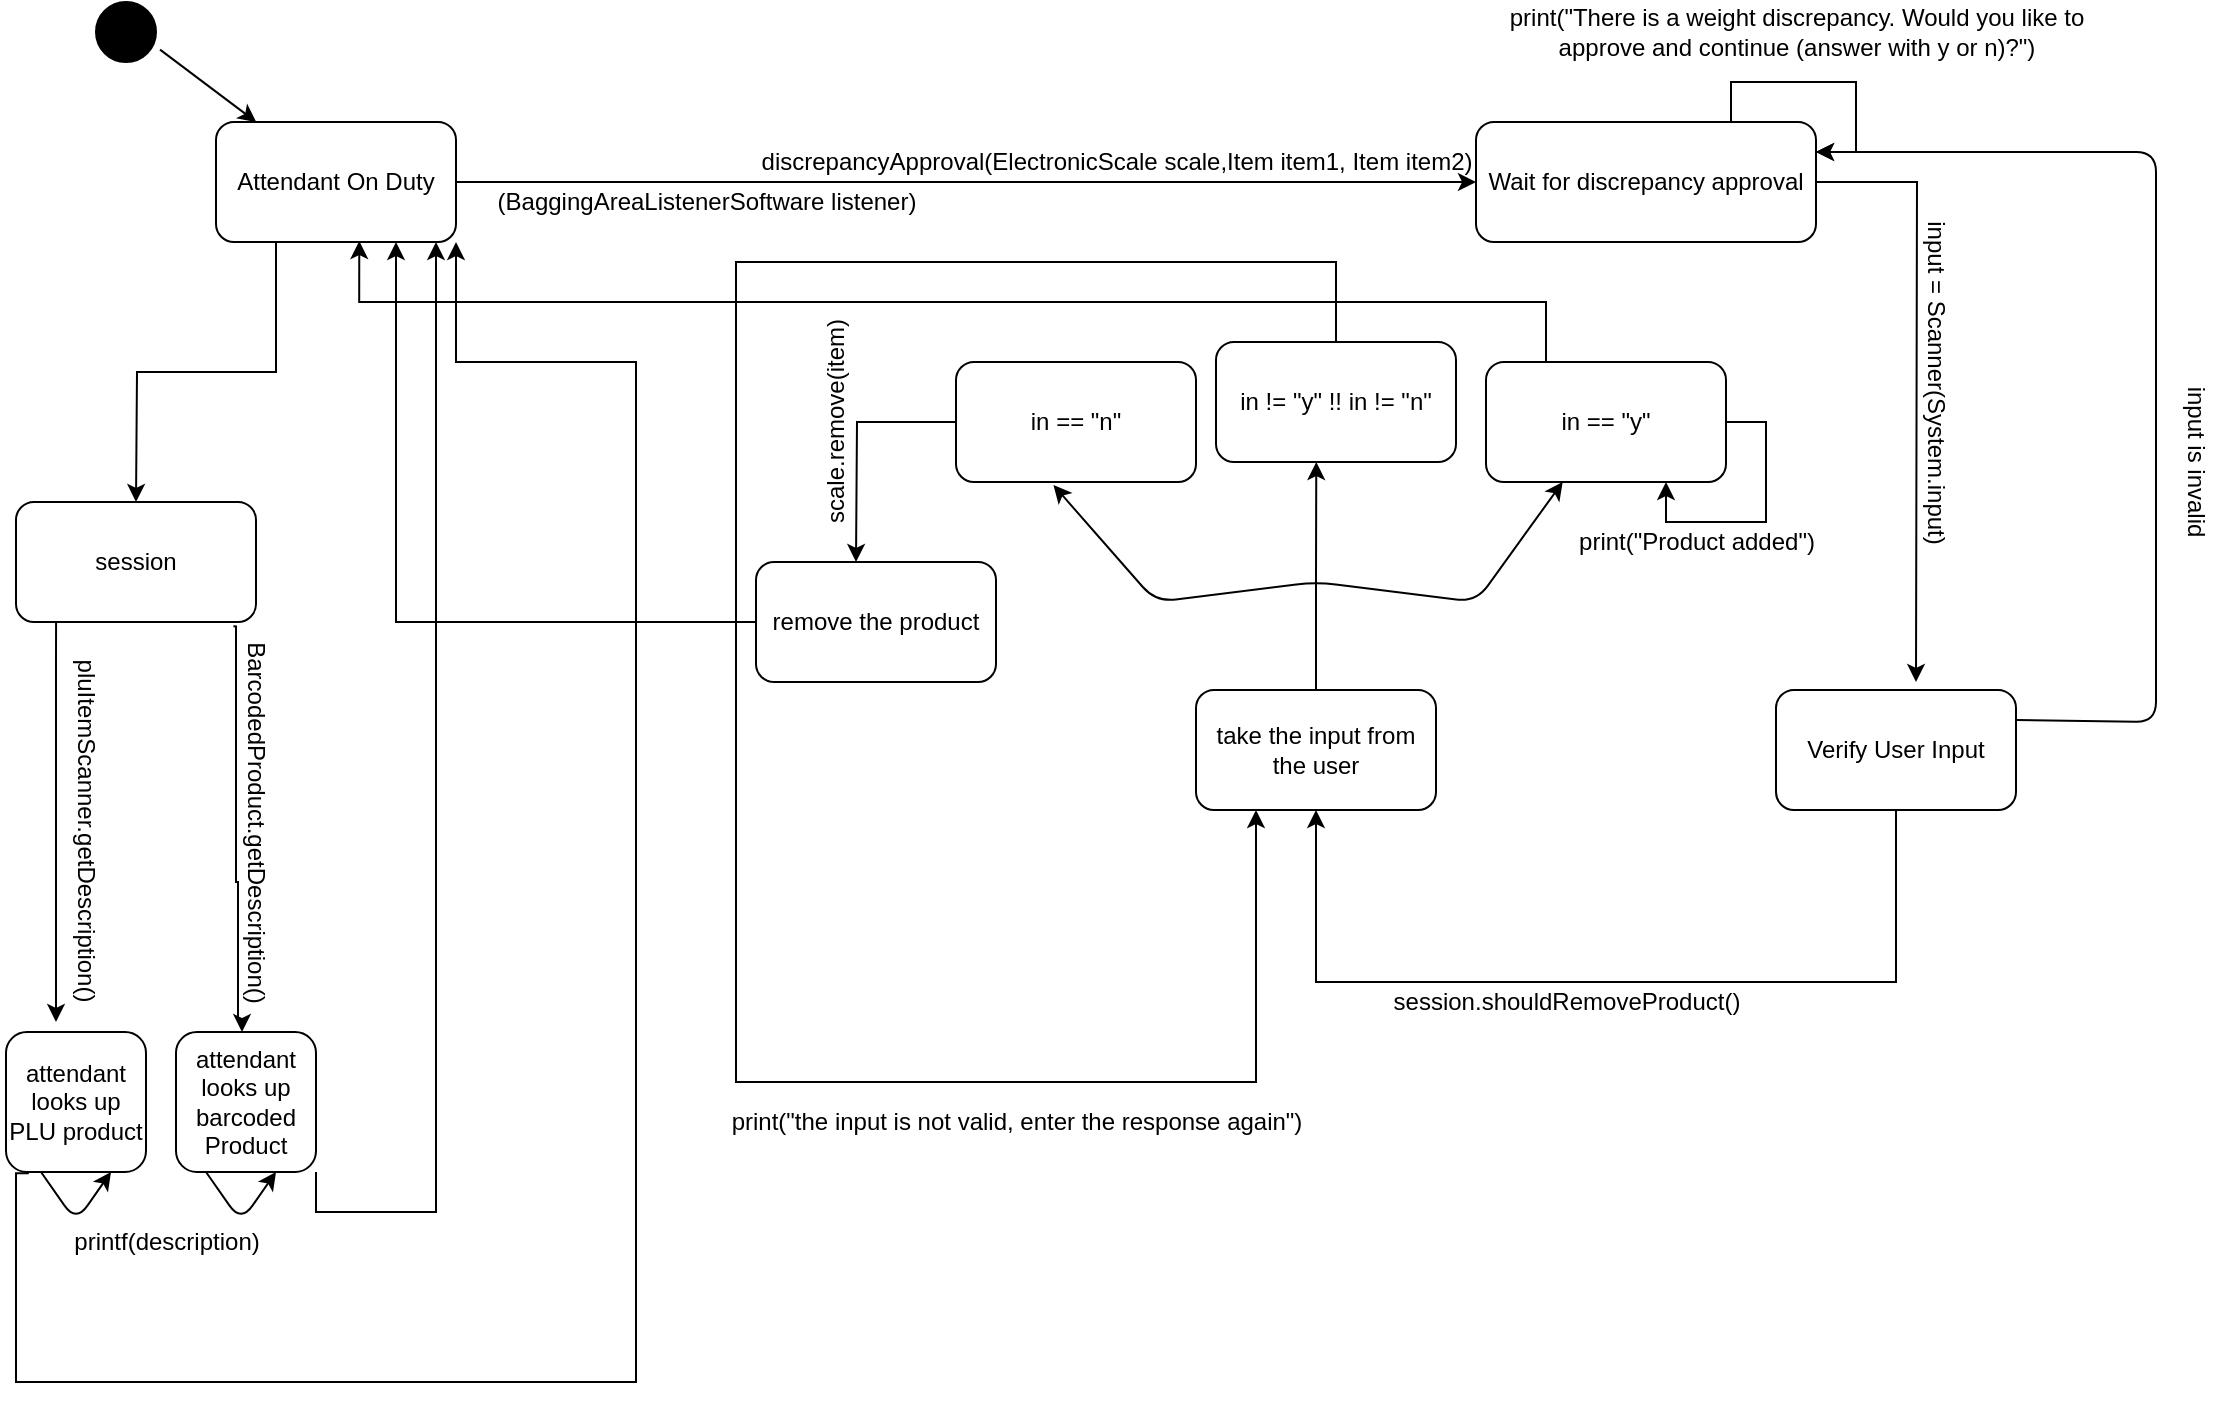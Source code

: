 <mxfile version="14.6.0" type="github">
  <diagram name="Page-1" id="58cdce13-f638-feb5-8d6f-7d28b1aa9fa0">
    <mxGraphModel dx="865" dy="457" grid="1" gridSize="10" guides="1" tooltips="1" connect="1" arrows="1" fold="1" page="1" pageScale="1" pageWidth="1169" pageHeight="827" background="#ffffff" math="0" shadow="0">
      <root>
        <mxCell id="0" />
        <mxCell id="1" parent="0" />
        <mxCell id="H2UcutwMECTGnp2kM1Zh-1" value="" style="shape=ellipse;html=1;fillColor=#000000;fontSize=18;fontColor=#ffffff;" parent="1" vertex="1">
          <mxGeometry x="50" y="40" width="30" height="30" as="geometry" />
        </mxCell>
        <mxCell id="H2UcutwMECTGnp2kM1Zh-2" value="" style="endArrow=classic;html=1;exitX=1.067;exitY=0.793;exitDx=0;exitDy=0;exitPerimeter=0;" parent="1" source="H2UcutwMECTGnp2kM1Zh-1" target="H2UcutwMECTGnp2kM1Zh-3" edge="1">
          <mxGeometry width="50" height="50" relative="1" as="geometry">
            <mxPoint x="410" y="270" as="sourcePoint" />
            <mxPoint x="150" y="110" as="targetPoint" />
          </mxGeometry>
        </mxCell>
        <mxCell id="H2UcutwMECTGnp2kM1Zh-4" style="edgeStyle=orthogonalEdgeStyle;rounded=0;orthogonalLoop=1;jettySize=auto;html=1;exitX=1;exitY=0.5;exitDx=0;exitDy=0;" parent="1" source="H2UcutwMECTGnp2kM1Zh-3" edge="1">
          <mxGeometry relative="1" as="geometry">
            <mxPoint x="740" y="130" as="targetPoint" />
            <mxPoint x="390" y="130" as="sourcePoint" />
          </mxGeometry>
        </mxCell>
        <mxCell id="H2UcutwMECTGnp2kM1Zh-52" style="edgeStyle=orthogonalEdgeStyle;rounded=0;orthogonalLoop=1;jettySize=auto;html=1;exitX=0.25;exitY=1;exitDx=0;exitDy=0;" parent="1" source="H2UcutwMECTGnp2kM1Zh-3" edge="1">
          <mxGeometry relative="1" as="geometry">
            <mxPoint x="70" y="290" as="targetPoint" />
          </mxGeometry>
        </mxCell>
        <mxCell id="H2UcutwMECTGnp2kM1Zh-3" value="Attendant On Duty" style="rounded=1;whiteSpace=wrap;html=1;" parent="1" vertex="1">
          <mxGeometry x="110" y="100" width="120" height="60" as="geometry" />
        </mxCell>
        <mxCell id="H2UcutwMECTGnp2kM1Zh-5" value="discrepancyApproval(ElectronicScale scale,Item item1, Item item2)" style="text;html=1;align=center;verticalAlign=middle;resizable=0;points=[];autosize=1;strokeColor=none;" parent="1" vertex="1">
          <mxGeometry x="375" y="110" width="370" height="20" as="geometry" />
        </mxCell>
        <mxCell id="H2UcutwMECTGnp2kM1Zh-13" style="edgeStyle=orthogonalEdgeStyle;rounded=0;orthogonalLoop=1;jettySize=auto;html=1;exitX=1;exitY=0.5;exitDx=0;exitDy=0;" parent="1" source="H2UcutwMECTGnp2kM1Zh-7" edge="1">
          <mxGeometry relative="1" as="geometry">
            <mxPoint x="960" y="380" as="targetPoint" />
          </mxGeometry>
        </mxCell>
        <mxCell id="H2UcutwMECTGnp2kM1Zh-7" value="Wait for discrepancy approval" style="rounded=1;whiteSpace=wrap;html=1;" parent="1" vertex="1">
          <mxGeometry x="740" y="100" width="170" height="60" as="geometry" />
        </mxCell>
        <mxCell id="H2UcutwMECTGnp2kM1Zh-8" style="edgeStyle=orthogonalEdgeStyle;rounded=0;orthogonalLoop=1;jettySize=auto;html=1;exitX=0.75;exitY=0;exitDx=0;exitDy=0;entryX=1;entryY=0.25;entryDx=0;entryDy=0;" parent="1" source="H2UcutwMECTGnp2kM1Zh-7" target="H2UcutwMECTGnp2kM1Zh-7" edge="1">
          <mxGeometry relative="1" as="geometry" />
        </mxCell>
        <mxCell id="H2UcutwMECTGnp2kM1Zh-9" value="print(&quot;There is a weight discrepancy. Would you like to &lt;br&gt;approve and continue (answer with y or n)?&quot;)" style="text;html=1;align=center;verticalAlign=middle;resizable=0;points=[];autosize=1;strokeColor=none;" parent="1" vertex="1">
          <mxGeometry x="750" y="40" width="300" height="30" as="geometry" />
        </mxCell>
        <mxCell id="H2UcutwMECTGnp2kM1Zh-12" value="input = Scanner(System.input)" style="text;html=1;align=center;verticalAlign=middle;resizable=0;points=[];autosize=1;strokeColor=none;rotation=90;" parent="1" vertex="1">
          <mxGeometry x="880" y="220" width="180" height="20" as="geometry" />
        </mxCell>
        <mxCell id="H2UcutwMECTGnp2kM1Zh-33" style="edgeStyle=orthogonalEdgeStyle;rounded=0;orthogonalLoop=1;jettySize=auto;html=1;exitX=0.5;exitY=1;exitDx=0;exitDy=0;" parent="1" source="CICpZFR65JF8LvRz8bXg-1" target="H2UcutwMECTGnp2kM1Zh-35" edge="1">
          <mxGeometry relative="1" as="geometry">
            <mxPoint x="700" y="350" as="targetPoint" />
            <mxPoint x="950" y="530" as="sourcePoint" />
            <Array as="points">
              <mxPoint x="950" y="530" />
              <mxPoint x="660" y="530" />
            </Array>
          </mxGeometry>
        </mxCell>
        <mxCell id="H2UcutwMECTGnp2kM1Zh-34" value="session.shouldRemoveProduct()&lt;br&gt;" style="text;html=1;align=center;verticalAlign=middle;resizable=0;points=[];autosize=1;strokeColor=none;" parent="1" vertex="1">
          <mxGeometry x="690" y="530" width="190" height="20" as="geometry" />
        </mxCell>
        <mxCell id="H2UcutwMECTGnp2kM1Zh-37" style="edgeStyle=orthogonalEdgeStyle;rounded=0;orthogonalLoop=1;jettySize=auto;html=1;exitX=0.5;exitY=0;exitDx=0;exitDy=0;" parent="1" source="H2UcutwMECTGnp2kM1Zh-35" edge="1">
          <mxGeometry relative="1" as="geometry">
            <mxPoint x="660.143" y="270" as="targetPoint" />
          </mxGeometry>
        </mxCell>
        <mxCell id="H2UcutwMECTGnp2kM1Zh-35" value="take the input from the user&lt;br&gt;" style="rounded=1;whiteSpace=wrap;html=1;" parent="1" vertex="1">
          <mxGeometry x="600" y="384" width="120" height="60" as="geometry" />
        </mxCell>
        <mxCell id="H2UcutwMECTGnp2kM1Zh-38" value="" style="endArrow=classic;startArrow=classic;html=1;exitX=0.406;exitY=1.026;exitDx=0;exitDy=0;exitPerimeter=0;" parent="1" source="H2UcutwMECTGnp2kM1Zh-42" target="H2UcutwMECTGnp2kM1Zh-39" edge="1">
          <mxGeometry width="50" height="50" relative="1" as="geometry">
            <mxPoint x="570" y="250" as="sourcePoint" />
            <mxPoint x="750" y="250" as="targetPoint" />
            <Array as="points">
              <mxPoint x="580" y="340" />
              <mxPoint x="660" y="330" />
              <mxPoint x="740" y="340" />
            </Array>
          </mxGeometry>
        </mxCell>
        <mxCell id="CICpZFR65JF8LvRz8bXg-6" style="edgeStyle=orthogonalEdgeStyle;rounded=0;orthogonalLoop=1;jettySize=auto;html=1;exitX=0.25;exitY=0;exitDx=0;exitDy=0;entryX=0.597;entryY=0.992;entryDx=0;entryDy=0;entryPerimeter=0;endArrow=classic;endFill=1;" edge="1" parent="1" source="H2UcutwMECTGnp2kM1Zh-39" target="H2UcutwMECTGnp2kM1Zh-3">
          <mxGeometry relative="1" as="geometry" />
        </mxCell>
        <mxCell id="H2UcutwMECTGnp2kM1Zh-39" value="in == &quot;y&quot;" style="rounded=1;whiteSpace=wrap;html=1;" parent="1" vertex="1">
          <mxGeometry x="745" y="220" width="120" height="60" as="geometry" />
        </mxCell>
        <mxCell id="H2UcutwMECTGnp2kM1Zh-40" style="edgeStyle=orthogonalEdgeStyle;rounded=0;orthogonalLoop=1;jettySize=auto;html=1;exitX=1;exitY=0.5;exitDx=0;exitDy=0;entryX=0.75;entryY=1;entryDx=0;entryDy=0;" parent="1" source="H2UcutwMECTGnp2kM1Zh-39" target="H2UcutwMECTGnp2kM1Zh-39" edge="1">
          <mxGeometry relative="1" as="geometry" />
        </mxCell>
        <mxCell id="H2UcutwMECTGnp2kM1Zh-41" value="print(&quot;Product added&quot;)" style="text;html=1;align=center;verticalAlign=middle;resizable=0;points=[];autosize=1;strokeColor=none;" parent="1" vertex="1">
          <mxGeometry x="785" y="300" width="130" height="20" as="geometry" />
        </mxCell>
        <mxCell id="H2UcutwMECTGnp2kM1Zh-42" value="in == &quot;n&quot;" style="rounded=1;whiteSpace=wrap;html=1;" parent="1" vertex="1">
          <mxGeometry x="480" y="220" width="120" height="60" as="geometry" />
        </mxCell>
        <mxCell id="H2UcutwMECTGnp2kM1Zh-43" style="edgeStyle=orthogonalEdgeStyle;rounded=0;orthogonalLoop=1;jettySize=auto;html=1;exitX=0;exitY=0.5;exitDx=0;exitDy=0;" parent="1" source="H2UcutwMECTGnp2kM1Zh-42" edge="1">
          <mxGeometry relative="1" as="geometry">
            <mxPoint x="430" y="320" as="targetPoint" />
          </mxGeometry>
        </mxCell>
        <mxCell id="H2UcutwMECTGnp2kM1Zh-50" style="edgeStyle=orthogonalEdgeStyle;rounded=0;orthogonalLoop=1;jettySize=auto;html=1;exitX=0.5;exitY=0;exitDx=0;exitDy=0;entryX=0.25;entryY=1;entryDx=0;entryDy=0;" parent="1" source="H2UcutwMECTGnp2kM1Zh-45" target="H2UcutwMECTGnp2kM1Zh-35" edge="1">
          <mxGeometry relative="1" as="geometry">
            <mxPoint x="820" y="600" as="targetPoint" />
            <Array as="points">
              <mxPoint x="670" y="170" />
              <mxPoint x="370" y="170" />
              <mxPoint x="370" y="580" />
              <mxPoint x="630" y="580" />
            </Array>
          </mxGeometry>
        </mxCell>
        <mxCell id="H2UcutwMECTGnp2kM1Zh-45" value="in != &quot;y&quot; !! in != &quot;n&quot;" style="rounded=1;whiteSpace=wrap;html=1;" parent="1" vertex="1">
          <mxGeometry x="610" y="210" width="120" height="60" as="geometry" />
        </mxCell>
        <mxCell id="CICpZFR65JF8LvRz8bXg-5" style="edgeStyle=orthogonalEdgeStyle;rounded=0;orthogonalLoop=1;jettySize=auto;html=1;exitX=0;exitY=0.5;exitDx=0;exitDy=0;entryX=0.75;entryY=1;entryDx=0;entryDy=0;endArrow=classic;endFill=1;" edge="1" parent="1" source="H2UcutwMECTGnp2kM1Zh-48" target="H2UcutwMECTGnp2kM1Zh-3">
          <mxGeometry relative="1" as="geometry" />
        </mxCell>
        <mxCell id="H2UcutwMECTGnp2kM1Zh-48" value="remove the product" style="rounded=1;whiteSpace=wrap;html=1;" parent="1" vertex="1">
          <mxGeometry x="380" y="320" width="120" height="60" as="geometry" />
        </mxCell>
        <mxCell id="H2UcutwMECTGnp2kM1Zh-49" value="scale.remove(item)&lt;br&gt;" style="text;html=1;align=center;verticalAlign=middle;resizable=0;points=[];autosize=1;strokeColor=none;rotation=-90;" parent="1" vertex="1">
          <mxGeometry x="360" y="240" width="120" height="20" as="geometry" />
        </mxCell>
        <mxCell id="H2UcutwMECTGnp2kM1Zh-51" value="print(&quot;the input is not valid, enter the response again&quot;)" style="text;html=1;align=center;verticalAlign=middle;resizable=0;points=[];autosize=1;strokeColor=none;" parent="1" vertex="1">
          <mxGeometry x="360" y="590" width="300" height="20" as="geometry" />
        </mxCell>
        <mxCell id="H2UcutwMECTGnp2kM1Zh-54" style="edgeStyle=orthogonalEdgeStyle;rounded=0;orthogonalLoop=1;jettySize=auto;html=1;exitX=0.167;exitY=1.003;exitDx=0;exitDy=0;exitPerimeter=0;" parent="1" source="H2UcutwMECTGnp2kM1Zh-53" edge="1">
          <mxGeometry relative="1" as="geometry">
            <mxPoint x="30" y="550" as="targetPoint" />
            <Array as="points">
              <mxPoint x="30" y="370" />
              <mxPoint x="30" y="370" />
            </Array>
          </mxGeometry>
        </mxCell>
        <mxCell id="H2UcutwMECTGnp2kM1Zh-53" value="session" style="rounded=1;whiteSpace=wrap;html=1;" parent="1" vertex="1">
          <mxGeometry x="10" y="290" width="120" height="60" as="geometry" />
        </mxCell>
        <mxCell id="H2UcutwMECTGnp2kM1Zh-55" style="edgeStyle=orthogonalEdgeStyle;rounded=0;orthogonalLoop=1;jettySize=auto;html=1;exitX=0.906;exitY=1.036;exitDx=0;exitDy=0;exitPerimeter=0;" parent="1" source="H2UcutwMECTGnp2kM1Zh-53" target="H2UcutwMECTGnp2kM1Zh-59" edge="1">
          <mxGeometry relative="1" as="geometry">
            <mxPoint x="123" y="520" as="targetPoint" />
            <mxPoint x="120" y="444" as="sourcePoint" />
            <Array as="points">
              <mxPoint x="120" y="352" />
              <mxPoint x="120" y="480" />
              <mxPoint x="121" y="480" />
              <mxPoint x="121" y="549" />
              <mxPoint x="123" y="549" />
            </Array>
          </mxGeometry>
        </mxCell>
        <mxCell id="H2UcutwMECTGnp2kM1Zh-69" style="edgeStyle=orthogonalEdgeStyle;rounded=0;orthogonalLoop=1;jettySize=auto;html=1;exitX=0.163;exitY=1.009;exitDx=0;exitDy=0;exitPerimeter=0;" parent="1" source="H2UcutwMECTGnp2kM1Zh-57" edge="1">
          <mxGeometry relative="1" as="geometry">
            <mxPoint x="230" y="160" as="targetPoint" />
            <Array as="points">
              <mxPoint x="10" y="626" />
              <mxPoint x="10" y="730" />
              <mxPoint x="320" y="730" />
              <mxPoint x="320" y="220" />
              <mxPoint x="230" y="220" />
              <mxPoint x="230" y="160" />
            </Array>
          </mxGeometry>
        </mxCell>
        <mxCell id="H2UcutwMECTGnp2kM1Zh-57" value="attendant looks up PLU&amp;nbsp;product" style="rounded=1;whiteSpace=wrap;html=1;" parent="1" vertex="1">
          <mxGeometry x="5" y="555" width="70" height="70" as="geometry" />
        </mxCell>
        <mxCell id="H2UcutwMECTGnp2kM1Zh-70" style="edgeStyle=orthogonalEdgeStyle;rounded=0;orthogonalLoop=1;jettySize=auto;html=1;exitX=1;exitY=1;exitDx=0;exitDy=0;" parent="1" source="H2UcutwMECTGnp2kM1Zh-59" edge="1">
          <mxGeometry relative="1" as="geometry">
            <mxPoint x="220" y="160" as="targetPoint" />
            <Array as="points">
              <mxPoint x="160" y="645" />
              <mxPoint x="220" y="645" />
              <mxPoint x="220" y="160" />
            </Array>
          </mxGeometry>
        </mxCell>
        <mxCell id="H2UcutwMECTGnp2kM1Zh-59" value="attendant looks up barcoded Product" style="rounded=1;whiteSpace=wrap;html=1;" parent="1" vertex="1">
          <mxGeometry x="90" y="555" width="70" height="70" as="geometry" />
        </mxCell>
        <mxCell id="H2UcutwMECTGnp2kM1Zh-60" value="pluItemScanner.getDescription()" style="text;html=1;align=center;verticalAlign=middle;resizable=0;points=[];autosize=1;strokeColor=none;rotation=90;" parent="1" vertex="1">
          <mxGeometry x="-50" y="444" width="190" height="20" as="geometry" />
        </mxCell>
        <mxCell id="H2UcutwMECTGnp2kM1Zh-61" value="BarcodedProduct.getDescription()" style="text;html=1;align=center;verticalAlign=middle;resizable=0;points=[];autosize=1;strokeColor=none;rotation=90;" parent="1" vertex="1">
          <mxGeometry x="30" y="440" width="200" height="20" as="geometry" />
        </mxCell>
        <mxCell id="H2UcutwMECTGnp2kM1Zh-63" value="" style="endArrow=classic;html=1;exitX=0.25;exitY=1;exitDx=0;exitDy=0;entryX=0.75;entryY=1;entryDx=0;entryDy=0;" parent="1" source="H2UcutwMECTGnp2kM1Zh-57" target="H2UcutwMECTGnp2kM1Zh-57" edge="1">
          <mxGeometry width="50" height="50" relative="1" as="geometry">
            <mxPoint x="20" y="675" as="sourcePoint" />
            <mxPoint x="70" y="625" as="targetPoint" />
            <Array as="points">
              <mxPoint x="40" y="650" />
            </Array>
          </mxGeometry>
        </mxCell>
        <mxCell id="H2UcutwMECTGnp2kM1Zh-64" value="printf(description)" style="text;html=1;align=center;verticalAlign=middle;resizable=0;points=[];autosize=1;strokeColor=none;" parent="1" vertex="1">
          <mxGeometry x="30" y="650" width="110" height="20" as="geometry" />
        </mxCell>
        <mxCell id="H2UcutwMECTGnp2kM1Zh-65" value="" style="endArrow=classic;html=1;exitX=0.25;exitY=1;exitDx=0;exitDy=0;entryX=0.75;entryY=1;entryDx=0;entryDy=0;" parent="1" edge="1">
          <mxGeometry width="50" height="50" relative="1" as="geometry">
            <mxPoint x="105.0" y="625" as="sourcePoint" />
            <mxPoint x="140.0" y="625" as="targetPoint" />
            <Array as="points">
              <mxPoint x="122.5" y="650" />
            </Array>
          </mxGeometry>
        </mxCell>
        <mxCell id="qhR7Xh8Q-Vnczsms4-5h-1" value="(BaggingAreaListenerSoftware listener)" style="text;html=1;align=center;verticalAlign=middle;resizable=0;points=[];autosize=1;strokeColor=none;" parent="1" vertex="1">
          <mxGeometry x="240" y="130" width="230" height="20" as="geometry" />
        </mxCell>
        <mxCell id="CICpZFR65JF8LvRz8bXg-1" value="Verify User Input" style="rounded=1;whiteSpace=wrap;html=1;" vertex="1" parent="1">
          <mxGeometry x="890" y="384" width="120" height="60" as="geometry" />
        </mxCell>
        <mxCell id="CICpZFR65JF8LvRz8bXg-2" value="" style="endArrow=classic;html=1;exitX=1;exitY=0.25;exitDx=0;exitDy=0;entryX=1;entryY=0.25;entryDx=0;entryDy=0;endFill=1;" edge="1" parent="1" source="CICpZFR65JF8LvRz8bXg-1" target="H2UcutwMECTGnp2kM1Zh-7">
          <mxGeometry width="50" height="50" relative="1" as="geometry">
            <mxPoint x="980" y="410" as="sourcePoint" />
            <mxPoint x="1110" y="410" as="targetPoint" />
            <Array as="points">
              <mxPoint x="1080" y="400" />
              <mxPoint x="1080" y="115" />
            </Array>
          </mxGeometry>
        </mxCell>
        <mxCell id="CICpZFR65JF8LvRz8bXg-3" value="input is invalid" style="text;html=1;strokeColor=none;fillColor=none;align=center;verticalAlign=middle;whiteSpace=wrap;rounded=0;rotation=90;" vertex="1" parent="1">
          <mxGeometry x="1060" y="260" width="80" height="20" as="geometry" />
        </mxCell>
      </root>
    </mxGraphModel>
  </diagram>
</mxfile>
